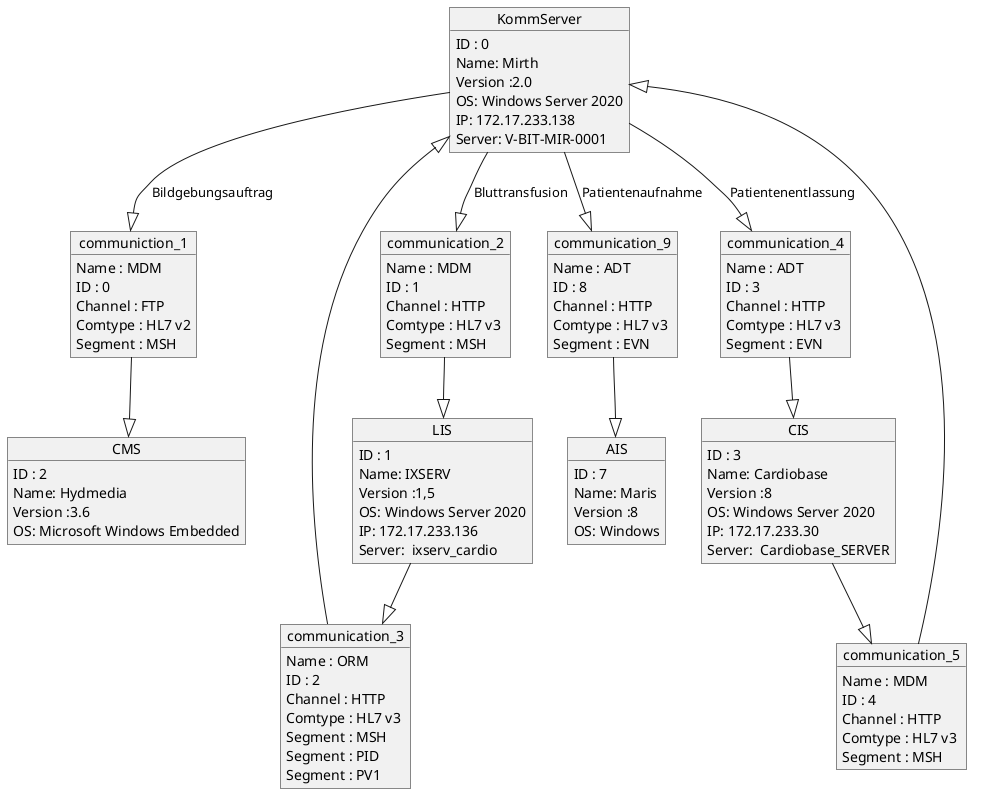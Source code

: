 @startuml
object KommServer
object CMS
CMS : ID : 2
CMS : Name: Hydmedia
CMS : Version :3.6
CMS : OS: Microsoft Windows Embedded
object communiction_1
communiction_1 : Name : MDM
communiction_1 : ID : 0
communiction_1 : Channel : FTP
communiction_1 : Comtype : HL7 v2
KommServer --|> communiction_1:Bildgebungsauftrag
communiction_1 --|> CMS
communiction_1 : Segment : MSH
object LIS
LIS : ID : 1
LIS : Name: IXSERV
LIS : Version :1,5
LIS : OS: Windows Server 2020
LIS : IP: 172.17.233.136
LIS : Server:  ixserv_cardio
object communication_2
communication_2 : Name : MDM
communication_2 : ID : 1
communication_2 : Channel : HTTP
communication_2 : Comtype : HL7 v3
object communication_3
communication_3 : Name : ORM
communication_3 : ID : 2
communication_3 : Channel : HTTP
communication_3 : Comtype : HL7 v3
LIS --|> communication_3
communication_3 --|> KommServer
communication_3 : Segment : MSH
communication_3 : Segment : PID
communication_3 : Segment : PV1
KommServer --|> communication_2:Bluttransfusion
communication_2 --|> LIS
communication_2 : Segment : MSH
object CIS
CIS : ID : 3
CIS : Name: Cardiobase
CIS : Version :8
CIS : OS: Windows Server 2020
CIS : IP: 172.17.233.30
CIS : Server:  Cardiobase_SERVER
object communication_4
communication_4 : Name : ADT
communication_4 : ID : 3
communication_4 : Channel : HTTP
communication_4 : Comtype : HL7 v3
object communication_5
communication_5 : Name : MDM
communication_5 : ID : 4
communication_5 : Channel : HTTP
communication_5 : Comtype : HL7 v3
CIS --|> communication_5
communication_5 --|> KommServer
communication_5 : Segment : MSH
KommServer --|> communication_4:Patientenentlassung
communication_4 --|> CIS
communication_4 : Segment : EVN
object AIS
AIS : ID : 7
AIS : Name: Maris
AIS : Version :8
AIS : OS: Windows
object communication_9
communication_9 : Name : ADT
communication_9 : ID : 8
communication_9 : Channel : HTTP
communication_9 : Comtype : HL7 v3
KommServer --|> communication_9:Patientenaufnahme
communication_9 --|> AIS
communication_9 : Segment : EVN
KommServer : ID : 0
KommServer : Name: Mirth
KommServer : Version :2.0
KommServer : OS: Windows Server 2020
KommServer : IP: 172.17.233.138
KommServer : Server: V-BIT-MIR-0001
@enduml